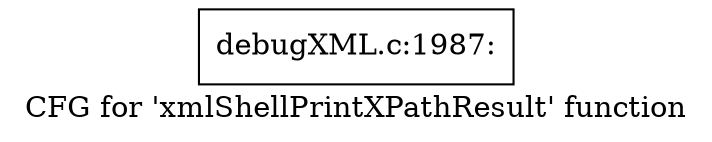 digraph "CFG for 'xmlShellPrintXPathResult' function" {
	label="CFG for 'xmlShellPrintXPathResult' function";

	Node0x563aec549270 [shape=record,label="{debugXML.c:1987:}"];
}
